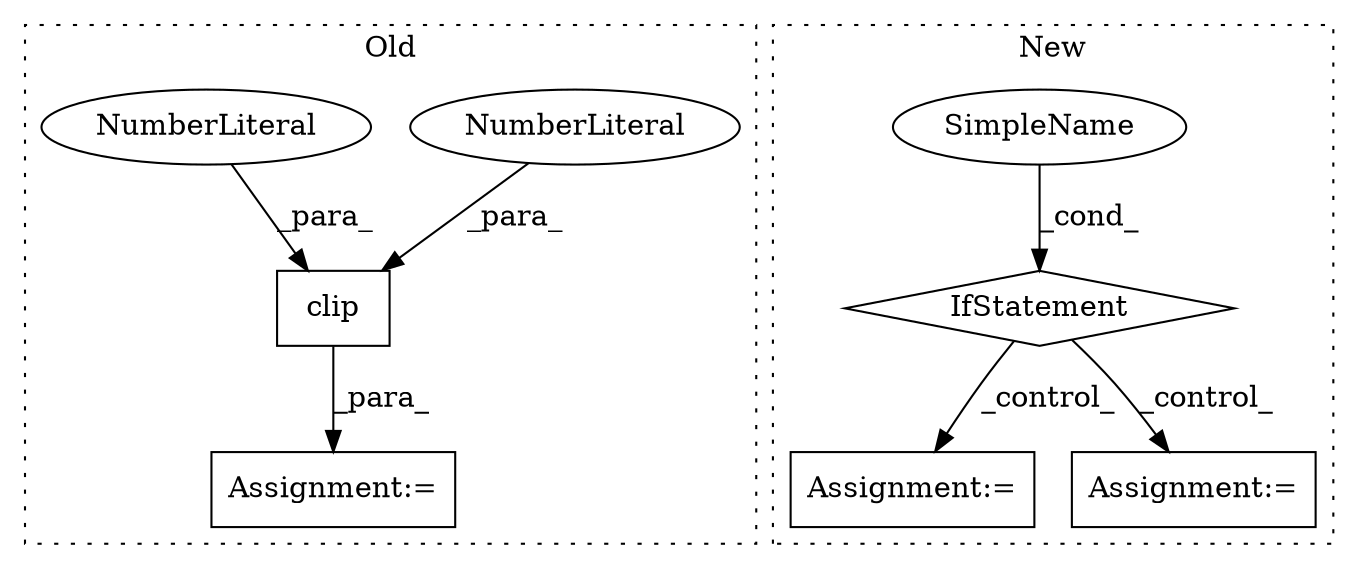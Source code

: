 digraph G {
subgraph cluster0 {
1 [label="clip" a="32" s="6531,6541" l="5,1" shape="box"];
5 [label="Assignment:=" a="7" s="6515" l="1" shape="box"];
6 [label="NumberLiteral" a="34" s="6538" l="3" shape="ellipse"];
8 [label="NumberLiteral" a="34" s="6536" l="1" shape="ellipse"];
label = "Old";
style="dotted";
}
subgraph cluster1 {
2 [label="IfStatement" a="25" s="6116,6159" l="4,2" shape="diamond"];
3 [label="Assignment:=" a="7" s="6187" l="1" shape="box"];
4 [label="SimpleName" a="42" s="" l="" shape="ellipse"];
7 [label="Assignment:=" a="7" s="6226" l="1" shape="box"];
label = "New";
style="dotted";
}
1 -> 5 [label="_para_"];
2 -> 7 [label="_control_"];
2 -> 3 [label="_control_"];
4 -> 2 [label="_cond_"];
6 -> 1 [label="_para_"];
8 -> 1 [label="_para_"];
}